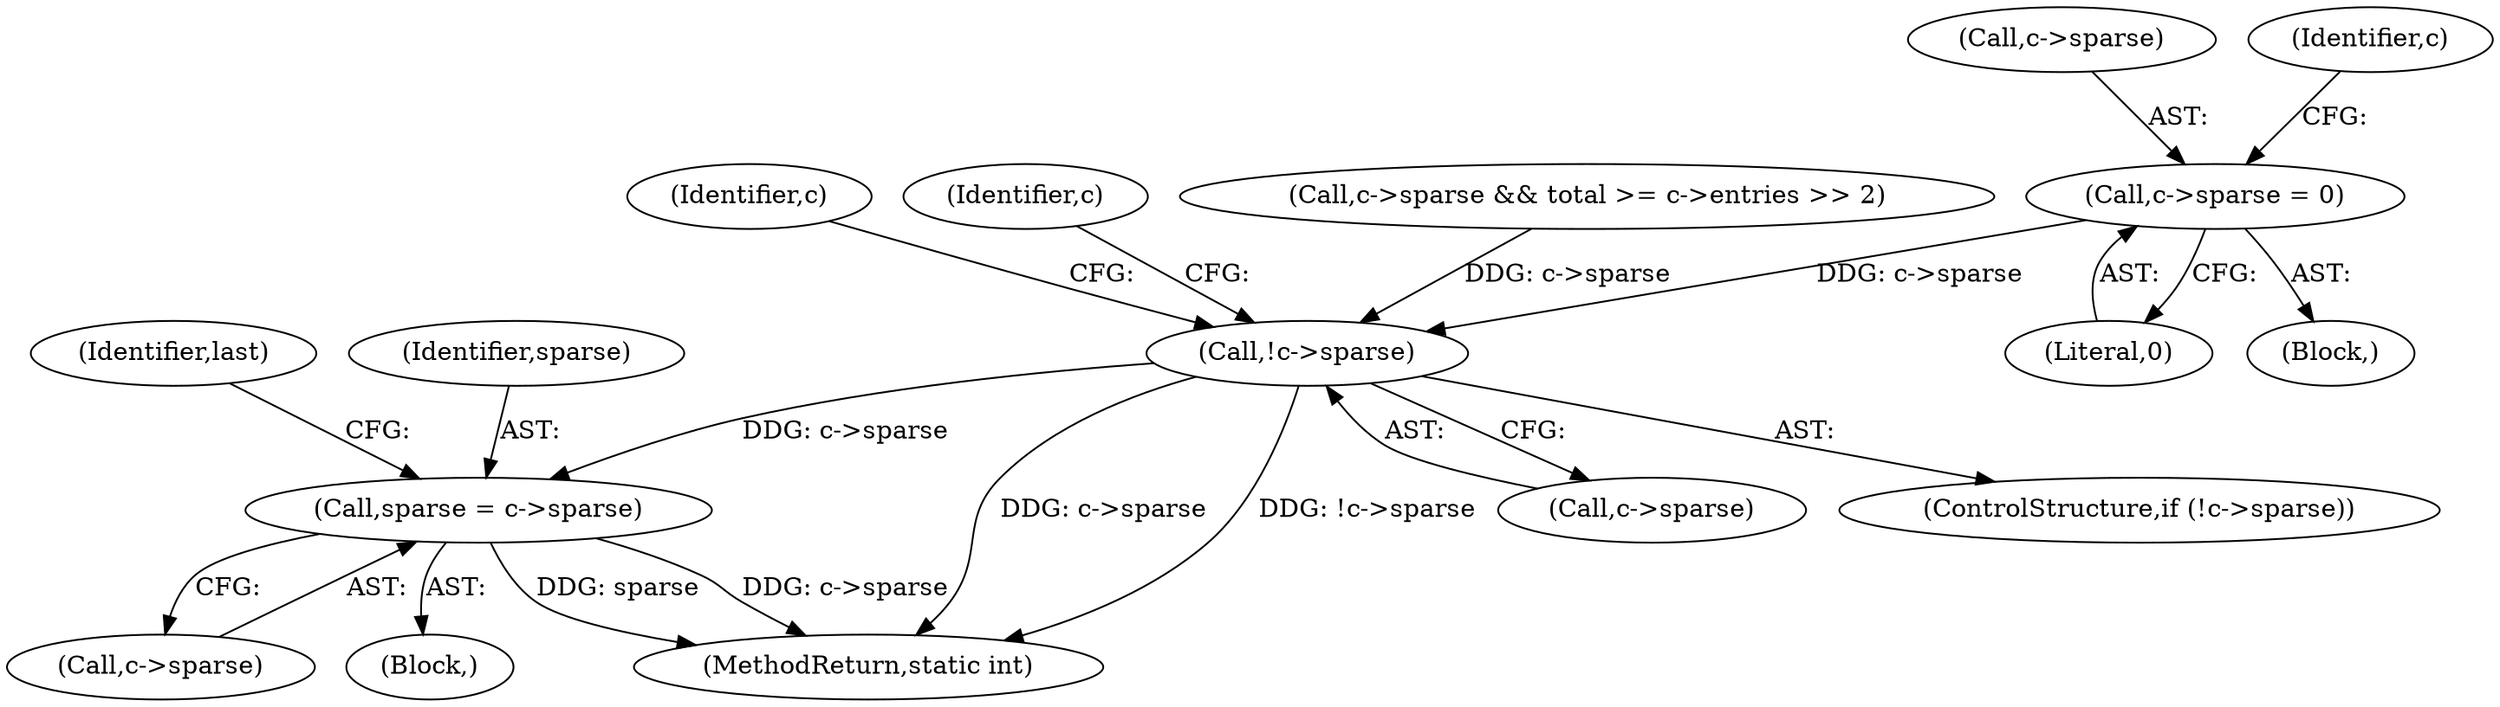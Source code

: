digraph "0_stb_244d83bc3d859293f55812d48b3db168e581f6ab_0@pointer" {
"1000844" [label="(Call,c->sparse = 0)"];
"1000898" [label="(Call,!c->sparse)"];
"1001356" [label="(Call,sparse = c->sparse)"];
"1000899" [label="(Call,c->sparse)"];
"1001363" [label="(Identifier,last)"];
"1000898" [label="(Call,!c->sparse)"];
"1000905" [label="(Identifier,c)"];
"1003515" [label="(MethodReturn,static int)"];
"1001358" [label="(Call,c->sparse)"];
"1001353" [label="(Block,)"];
"1001357" [label="(Identifier,sparse)"];
"1000845" [label="(Call,c->sparse)"];
"1000851" [label="(Identifier,c)"];
"1000935" [label="(Identifier,c)"];
"1000786" [label="(Block,)"];
"1000775" [label="(Call,c->sparse && total >= c->entries >> 2)"];
"1001356" [label="(Call,sparse = c->sparse)"];
"1000897" [label="(ControlStructure,if (!c->sparse))"];
"1000844" [label="(Call,c->sparse = 0)"];
"1000848" [label="(Literal,0)"];
"1000844" -> "1000786"  [label="AST: "];
"1000844" -> "1000848"  [label="CFG: "];
"1000845" -> "1000844"  [label="AST: "];
"1000848" -> "1000844"  [label="AST: "];
"1000851" -> "1000844"  [label="CFG: "];
"1000844" -> "1000898"  [label="DDG: c->sparse"];
"1000898" -> "1000897"  [label="AST: "];
"1000898" -> "1000899"  [label="CFG: "];
"1000899" -> "1000898"  [label="AST: "];
"1000905" -> "1000898"  [label="CFG: "];
"1000935" -> "1000898"  [label="CFG: "];
"1000898" -> "1003515"  [label="DDG: c->sparse"];
"1000898" -> "1003515"  [label="DDG: !c->sparse"];
"1000775" -> "1000898"  [label="DDG: c->sparse"];
"1000898" -> "1001356"  [label="DDG: c->sparse"];
"1001356" -> "1001353"  [label="AST: "];
"1001356" -> "1001358"  [label="CFG: "];
"1001357" -> "1001356"  [label="AST: "];
"1001358" -> "1001356"  [label="AST: "];
"1001363" -> "1001356"  [label="CFG: "];
"1001356" -> "1003515"  [label="DDG: sparse"];
"1001356" -> "1003515"  [label="DDG: c->sparse"];
}

